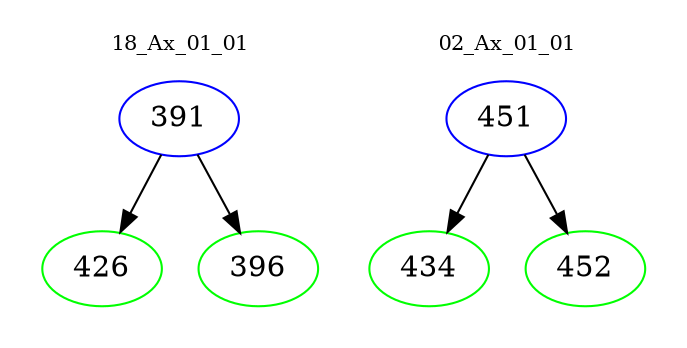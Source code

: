 digraph{
subgraph cluster_0 {
color = white
label = "18_Ax_01_01";
fontsize=10;
T0_391 [label="391", color="blue"]
T0_391 -> T0_426 [color="black"]
T0_426 [label="426", color="green"]
T0_391 -> T0_396 [color="black"]
T0_396 [label="396", color="green"]
}
subgraph cluster_1 {
color = white
label = "02_Ax_01_01";
fontsize=10;
T1_451 [label="451", color="blue"]
T1_451 -> T1_434 [color="black"]
T1_434 [label="434", color="green"]
T1_451 -> T1_452 [color="black"]
T1_452 [label="452", color="green"]
}
}
